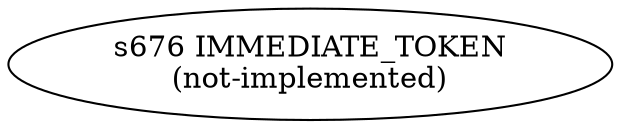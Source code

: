 
  digraph regex_pattern {
  
    rankdir=LR;
  
    s676 [label="s676 IMMEDIATE_TOKEN\n(not-implemented)"];
  
  }
  